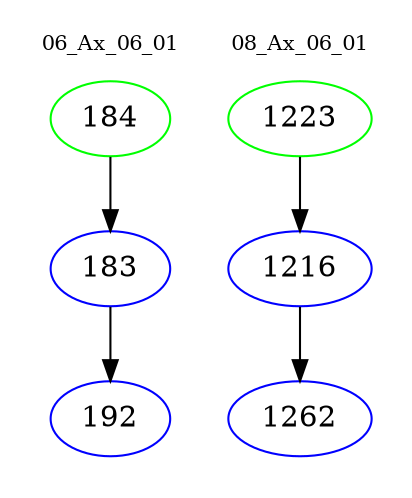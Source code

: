 digraph{
subgraph cluster_0 {
color = white
label = "06_Ax_06_01";
fontsize=10;
T0_184 [label="184", color="green"]
T0_184 -> T0_183 [color="black"]
T0_183 [label="183", color="blue"]
T0_183 -> T0_192 [color="black"]
T0_192 [label="192", color="blue"]
}
subgraph cluster_1 {
color = white
label = "08_Ax_06_01";
fontsize=10;
T1_1223 [label="1223", color="green"]
T1_1223 -> T1_1216 [color="black"]
T1_1216 [label="1216", color="blue"]
T1_1216 -> T1_1262 [color="black"]
T1_1262 [label="1262", color="blue"]
}
}
